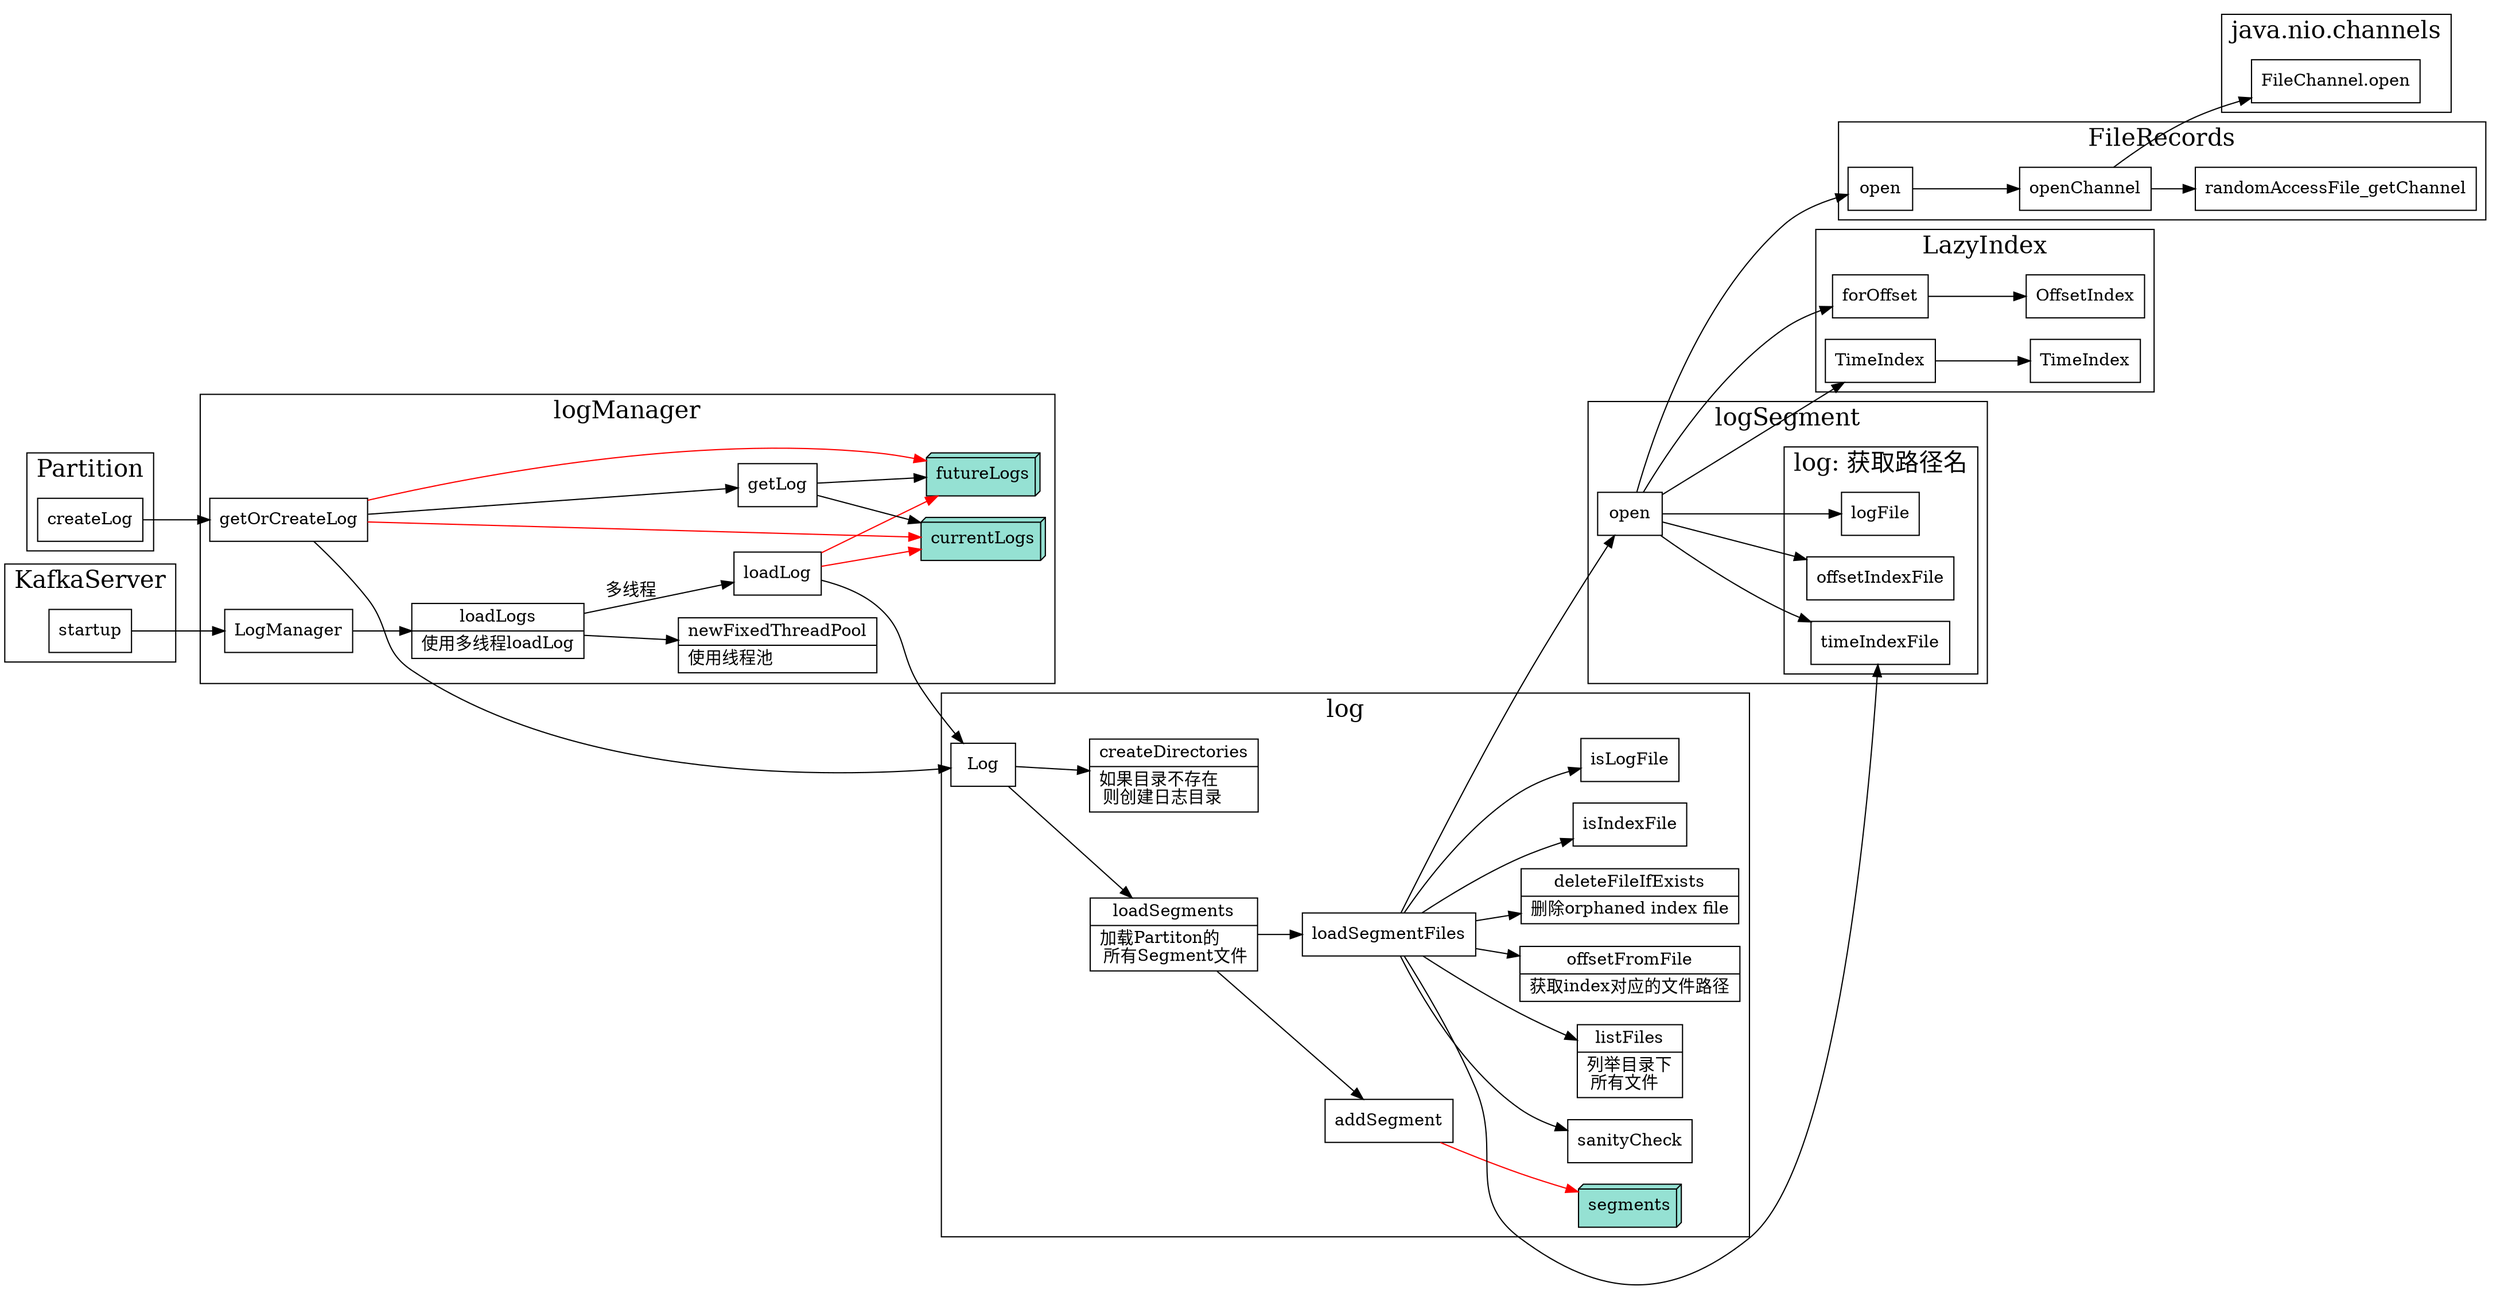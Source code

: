 digraph logManager {
  node[shape=box];
  newrank=true;
  rankdir=LR;
  subgraph cluster_nio_channel {
    graph[label="java.nio.channels";fontsize=20;];
    FileChannel_open[label="FileChannel.open"];
  };

  subgraph cluster_LazyIndex {
    graph[label="LazyIndex";fontsize=20;];
    LazyIndex_forOffset[label="forOffset"];
    LazyIndex_forTime[label="TimeIndex"];
    LazyIndex_forTime -> TimeIndex;
    LazyIndex_forOffset -> OffsetIndex;
  };

  subgraph cluster_FileRecords {
    graph[label="FileRecords";fontsize=20;];
    FileRecords_open[label="open"];
    FileRecords_open -> {
      openChannel;
    }
    openChannel -> {
      FileChannel_open;
      randomAccessFile_getChannel;
    }
  };

  subgraph cluster_logSegment {
    graph[label="logSegment";fontsize=20;];
    LogSegment_open[label="open"];
    LogSegment_open -> {
      FileRecords_open;
      LazyIndex_forOffset;
      LazyIndex_forTime;

      logFile;
      offsetIndexFile;
      timeIndexFile;
    }

    subgraph cluster_log {
      graph[label="log: 获取路径名";fontsize=20;];
      logFile;
      offsetIndexFile;
      timeIndexFile;
    }
  }
  subgraph cluster_log {
    graph[label="log";fontsize=20;];
    log_contruct[label="Log"];
    loadSegments[shape="record";
      label="{{
        loadSegments|
          加载Partiton的\l 
          所有Segment文件\l
      }}";
    ];
    createDirectories[shape="record";
      label="{{
        createDirectories|
          如果目录不存在\l
          则创建日志目录\l
      }}";
    ];
    listFiles[shape="record";
      label="{{
        listFiles|
          列举目录下\l 
          所有文件\l
      }}";
    ];
    offsetFromFile[shape="record";
      label="{{
        offsetFromFile|
          获取index对应的文件路径\l
      }}";
    ];
    deleteFileIfExists[shape="record";
      label="{{
        deleteFileIfExists|
          删除orphaned index file\l
      }}";
    ];

    log_contruct -> {
      createDirectories;
      loadSegments;
    };
    loadSegments -> {
      addSegment;
      loadSegmentFiles;
    }
    loadSegmentFiles -> {
      deleteFileIfExists;
      listFiles;
      isIndexFile;
      offsetFromFile;
      isLogFile;
      timeIndexFile;
      LogSegment_open;
      sanityCheck;
    }
    addSegment -> segments[color="red"];
    segments[
      fillcolor="#95e1d3"
      style=filled;
      shape=box3d;
      label="segments"
    ];
  }


  subgraph cluster_logManager {
    graph[label="logManager";fontsize=20;];
    logManager_construct[label="LogManager"];
    loadLogs[shape="record";
      label="{{
        loadLogs|
          使用多线程loadLog\l
      }}";
    ];
    newFixedThreadPool[shape="record";
      label="{{
        newFixedThreadPool|
          使用线程池\l
      }}";
    ];
    logManager_construct -> {loadLogs;} -> { newFixedThreadPool; };

    loadLogs -> loadLog[label="多线程"];
    loadLog -> {
      log_contruct;
    };

    getOrCreateLog -> {
      getLog
      log_contruct;
    };
    getLog -> {
      futureLogs;
      currentLogs;
    };
    futureLogs[
      fillcolor="#95e1d3"
      style=filled;
      shape=box3d;
      label="futureLogs"
    ];
    currentLogs[
      fillcolor="#95e1d3"
      style=filled;
      shape=box3d;
      label="currentLogs"
    ];
    {getOrCreateLog; loadLog} -> currentLogs[color=red];
    {getOrCreateLog;loadLog} -> futureLogs[color=red];
  }
  subgraph cluster_Partition {
    graph[label="Partition";fontsize=20;];
    createLog -> getOrCreateLog;
  }

  subgraph cluster_KafkaServer {
    graph[label="KafkaServer";fontsize=20;];
    startup -> logManager_construct;
  }
  {rank=same;getOrCreateLog;logManager_construct};
}
